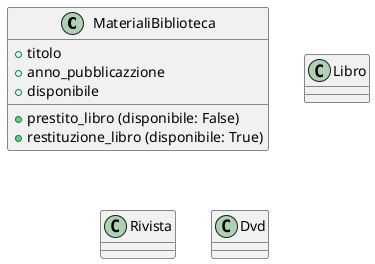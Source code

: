 @startuml es 7

class MaterialiBiblioteca{
    +titolo
    +anno_pubblicazzione
    +disponibile
    + prestito_libro (disponibile: False)
    + restituzione_libro (disponibile: True)
}

class Libro{

}

class Rivista{

}

class Dvd{

}

@enduml